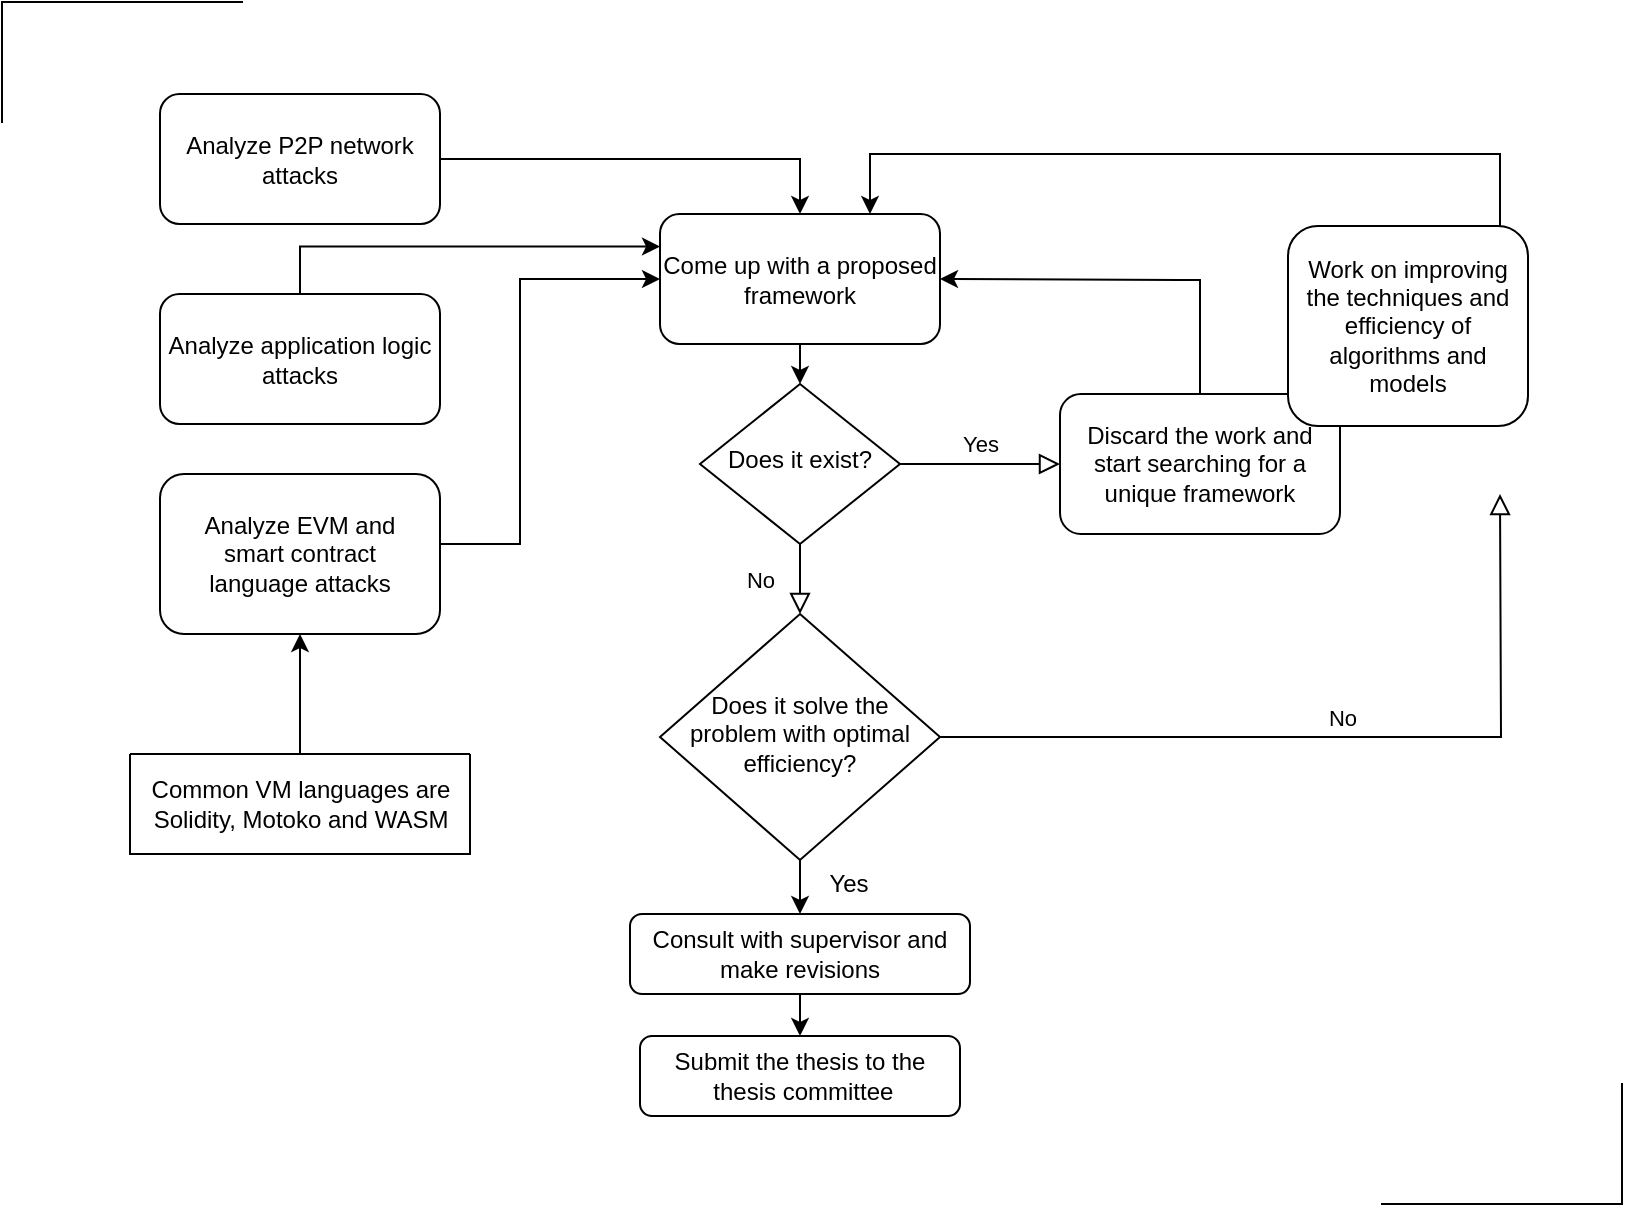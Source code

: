<mxfile version="20.5.1" type="github">
  <diagram id="C5RBs43oDa-KdzZeNtuy" name="Page-1">
    <mxGraphModel dx="1323" dy="736" grid="0" gridSize="10" guides="1" tooltips="1" connect="1" arrows="1" fold="1" page="1" pageScale="1" pageWidth="827" pageHeight="1169" background="#ffffff" math="0" shadow="0">
      <root>
        <mxCell id="WIyWlLk6GJQsqaUBKTNV-0" />
        <mxCell id="WIyWlLk6GJQsqaUBKTNV-1" parent="WIyWlLk6GJQsqaUBKTNV-0" />
        <mxCell id="OZXDzxSU6mgZQKTRvisP-10" style="edgeStyle=orthogonalEdgeStyle;rounded=0;orthogonalLoop=1;jettySize=auto;html=1;exitX=1;exitY=0.5;exitDx=0;exitDy=0;entryX=0.5;entryY=0;entryDx=0;entryDy=0;" parent="WIyWlLk6GJQsqaUBKTNV-1" source="WIyWlLk6GJQsqaUBKTNV-3" target="OZXDzxSU6mgZQKTRvisP-0" edge="1">
          <mxGeometry relative="1" as="geometry" />
        </mxCell>
        <mxCell id="WIyWlLk6GJQsqaUBKTNV-3" value="Analyze P2P network attacks" style="rounded=1;whiteSpace=wrap;html=1;fontSize=12;glass=0;strokeWidth=1;shadow=0;" parent="WIyWlLk6GJQsqaUBKTNV-1" vertex="1">
          <mxGeometry x="86" y="54" width="140" height="65" as="geometry" />
        </mxCell>
        <mxCell id="WIyWlLk6GJQsqaUBKTNV-4" value="No" style="rounded=0;html=1;jettySize=auto;orthogonalLoop=1;fontSize=11;endArrow=block;endFill=0;endSize=8;strokeWidth=1;shadow=0;labelBackgroundColor=none;edgeStyle=orthogonalEdgeStyle;" parent="WIyWlLk6GJQsqaUBKTNV-1" source="WIyWlLk6GJQsqaUBKTNV-6" target="WIyWlLk6GJQsqaUBKTNV-10" edge="1">
          <mxGeometry y="20" relative="1" as="geometry">
            <mxPoint as="offset" />
          </mxGeometry>
        </mxCell>
        <mxCell id="WIyWlLk6GJQsqaUBKTNV-5" value="Yes" style="edgeStyle=orthogonalEdgeStyle;rounded=0;html=1;jettySize=auto;orthogonalLoop=1;fontSize=11;endArrow=block;endFill=0;endSize=8;strokeWidth=1;shadow=0;labelBackgroundColor=none;" parent="WIyWlLk6GJQsqaUBKTNV-1" source="WIyWlLk6GJQsqaUBKTNV-6" target="WIyWlLk6GJQsqaUBKTNV-7" edge="1">
          <mxGeometry y="10" relative="1" as="geometry">
            <mxPoint as="offset" />
          </mxGeometry>
        </mxCell>
        <mxCell id="WIyWlLk6GJQsqaUBKTNV-6" value="Does it exist?" style="rhombus;whiteSpace=wrap;html=1;shadow=0;fontFamily=Helvetica;fontSize=12;align=center;strokeWidth=1;spacing=6;spacingTop=-4;" parent="WIyWlLk6GJQsqaUBKTNV-1" vertex="1">
          <mxGeometry x="356" y="199" width="100" height="80" as="geometry" />
        </mxCell>
        <mxCell id="OZXDzxSU6mgZQKTRvisP-12" style="edgeStyle=orthogonalEdgeStyle;rounded=0;orthogonalLoop=1;jettySize=auto;html=1;entryX=1;entryY=0.5;entryDx=0;entryDy=0;" parent="WIyWlLk6GJQsqaUBKTNV-1" source="WIyWlLk6GJQsqaUBKTNV-7" target="OZXDzxSU6mgZQKTRvisP-0" edge="1">
          <mxGeometry relative="1" as="geometry">
            <mxPoint x="596" y="134" as="targetPoint" />
            <Array as="points">
              <mxPoint x="606" y="147" />
              <mxPoint x="596" y="147" />
            </Array>
          </mxGeometry>
        </mxCell>
        <mxCell id="WIyWlLk6GJQsqaUBKTNV-7" value="Discard the work and start searching for a unique framework" style="rounded=1;whiteSpace=wrap;html=1;fontSize=12;glass=0;strokeWidth=1;shadow=0;" parent="WIyWlLk6GJQsqaUBKTNV-1" vertex="1">
          <mxGeometry x="536" y="204" width="140" height="70" as="geometry" />
        </mxCell>
        <mxCell id="WIyWlLk6GJQsqaUBKTNV-9" value="No" style="edgeStyle=orthogonalEdgeStyle;rounded=0;html=1;jettySize=auto;orthogonalLoop=1;fontSize=11;endArrow=block;endFill=0;endSize=8;strokeWidth=1;shadow=0;labelBackgroundColor=none;" parent="WIyWlLk6GJQsqaUBKTNV-1" source="WIyWlLk6GJQsqaUBKTNV-10" edge="1">
          <mxGeometry y="10" relative="1" as="geometry">
            <mxPoint as="offset" />
            <mxPoint x="756" y="254" as="targetPoint" />
          </mxGeometry>
        </mxCell>
        <mxCell id="CCd8r4N2g3Z1Ng2DEDE9-7" style="edgeStyle=orthogonalEdgeStyle;rounded=0;orthogonalLoop=1;jettySize=auto;html=1;exitX=0.5;exitY=1;exitDx=0;exitDy=0;entryX=0.5;entryY=0;entryDx=0;entryDy=0;" edge="1" parent="WIyWlLk6GJQsqaUBKTNV-1" source="WIyWlLk6GJQsqaUBKTNV-10" target="WIyWlLk6GJQsqaUBKTNV-11">
          <mxGeometry relative="1" as="geometry" />
        </mxCell>
        <mxCell id="WIyWlLk6GJQsqaUBKTNV-10" value="Does it solve the problem with optimal efficiency?" style="rhombus;whiteSpace=wrap;html=1;shadow=0;fontFamily=Helvetica;fontSize=12;align=center;strokeWidth=1;spacing=6;spacingTop=-4;" parent="WIyWlLk6GJQsqaUBKTNV-1" vertex="1">
          <mxGeometry x="336" y="314" width="140" height="123" as="geometry" />
        </mxCell>
        <mxCell id="OZXDzxSU6mgZQKTRvisP-17" value="" style="edgeStyle=orthogonalEdgeStyle;rounded=0;orthogonalLoop=1;jettySize=auto;html=1;" parent="WIyWlLk6GJQsqaUBKTNV-1" source="WIyWlLk6GJQsqaUBKTNV-11" target="OZXDzxSU6mgZQKTRvisP-16" edge="1">
          <mxGeometry relative="1" as="geometry" />
        </mxCell>
        <mxCell id="OZXDzxSU6mgZQKTRvisP-19" style="edgeStyle=orthogonalEdgeStyle;rounded=0;orthogonalLoop=1;jettySize=auto;html=1;exitX=1;exitY=0.5;exitDx=0;exitDy=0;" parent="WIyWlLk6GJQsqaUBKTNV-1" source="WIyWlLk6GJQsqaUBKTNV-11" edge="1">
          <mxGeometry relative="1" as="geometry">
            <mxPoint x="476.167" y="493.833" as="targetPoint" />
          </mxGeometry>
        </mxCell>
        <mxCell id="WIyWlLk6GJQsqaUBKTNV-11" value="Consult with supervisor and make revisions" style="rounded=1;whiteSpace=wrap;html=1;fontSize=12;glass=0;strokeWidth=1;shadow=0;" parent="WIyWlLk6GJQsqaUBKTNV-1" vertex="1">
          <mxGeometry x="321" y="464" width="170" height="40" as="geometry" />
        </mxCell>
        <mxCell id="OZXDzxSU6mgZQKTRvisP-14" style="edgeStyle=orthogonalEdgeStyle;rounded=0;orthogonalLoop=1;jettySize=auto;html=1;entryX=0.75;entryY=0;entryDx=0;entryDy=0;" parent="WIyWlLk6GJQsqaUBKTNV-1" target="OZXDzxSU6mgZQKTRvisP-0" edge="1">
          <mxGeometry relative="1" as="geometry">
            <mxPoint x="506" y="74" as="targetPoint" />
            <Array as="points">
              <mxPoint x="756" y="84" />
              <mxPoint x="441" y="84" />
            </Array>
            <mxPoint x="756" y="154" as="sourcePoint" />
          </mxGeometry>
        </mxCell>
        <mxCell id="WIyWlLk6GJQsqaUBKTNV-12" value="Work on improving the techniques and efficiency of algorithms and models" style="rounded=1;whiteSpace=wrap;html=1;fontSize=12;glass=0;strokeWidth=1;shadow=0;" parent="WIyWlLk6GJQsqaUBKTNV-1" vertex="1">
          <mxGeometry x="650" y="120" width="120" height="100" as="geometry" />
        </mxCell>
        <mxCell id="OZXDzxSU6mgZQKTRvisP-11" style="edgeStyle=orthogonalEdgeStyle;rounded=0;orthogonalLoop=1;jettySize=auto;html=1;exitX=0.5;exitY=1;exitDx=0;exitDy=0;entryX=0.5;entryY=0;entryDx=0;entryDy=0;" parent="WIyWlLk6GJQsqaUBKTNV-1" source="OZXDzxSU6mgZQKTRvisP-0" target="WIyWlLk6GJQsqaUBKTNV-6" edge="1">
          <mxGeometry relative="1" as="geometry" />
        </mxCell>
        <mxCell id="OZXDzxSU6mgZQKTRvisP-0" value="Come up with a proposed framework" style="rounded=1;whiteSpace=wrap;html=1;fontSize=12;glass=0;strokeWidth=1;shadow=0;" parent="WIyWlLk6GJQsqaUBKTNV-1" vertex="1">
          <mxGeometry x="336" y="114" width="140" height="65" as="geometry" />
        </mxCell>
        <mxCell id="OZXDzxSU6mgZQKTRvisP-5" style="edgeStyle=orthogonalEdgeStyle;rounded=0;orthogonalLoop=1;jettySize=auto;html=1;exitX=0.5;exitY=0;exitDx=0;exitDy=0;entryX=0;entryY=0.25;entryDx=0;entryDy=0;" parent="WIyWlLk6GJQsqaUBKTNV-1" source="OZXDzxSU6mgZQKTRvisP-3" target="OZXDzxSU6mgZQKTRvisP-0" edge="1">
          <mxGeometry relative="1" as="geometry">
            <mxPoint x="266" y="134" as="targetPoint" />
            <Array as="points">
              <mxPoint x="156" y="130" />
            </Array>
          </mxGeometry>
        </mxCell>
        <mxCell id="OZXDzxSU6mgZQKTRvisP-3" value="Analyze application logic attacks" style="rounded=1;whiteSpace=wrap;html=1;fontSize=12;glass=0;strokeWidth=1;shadow=0;" parent="WIyWlLk6GJQsqaUBKTNV-1" vertex="1">
          <mxGeometry x="86" y="154" width="140" height="65" as="geometry" />
        </mxCell>
        <mxCell id="OZXDzxSU6mgZQKTRvisP-9" value="" style="edgeStyle=orthogonalEdgeStyle;rounded=0;orthogonalLoop=1;jettySize=auto;html=1;entryX=0;entryY=0.5;entryDx=0;entryDy=0;" parent="WIyWlLk6GJQsqaUBKTNV-1" source="OZXDzxSU6mgZQKTRvisP-7" target="OZXDzxSU6mgZQKTRvisP-0" edge="1">
          <mxGeometry relative="1" as="geometry">
            <mxPoint x="266" y="154" as="targetPoint" />
            <Array as="points">
              <mxPoint x="266" y="279" />
              <mxPoint x="266" y="147" />
            </Array>
          </mxGeometry>
        </mxCell>
        <mxCell id="OZXDzxSU6mgZQKTRvisP-7" value="Analyze EVM and &lt;br&gt;smart contract &lt;br&gt;language attacks" style="rounded=1;whiteSpace=wrap;html=1;fontSize=12;glass=0;strokeWidth=1;shadow=0;" parent="WIyWlLk6GJQsqaUBKTNV-1" vertex="1">
          <mxGeometry x="86" y="244" width="140" height="80" as="geometry" />
        </mxCell>
        <mxCell id="OZXDzxSU6mgZQKTRvisP-16" value="Submit the thesis to the&lt;br&gt;&amp;nbsp;thesis committee" style="rounded=1;whiteSpace=wrap;html=1;glass=0;strokeWidth=1;shadow=0;" parent="WIyWlLk6GJQsqaUBKTNV-1" vertex="1">
          <mxGeometry x="326" y="525" width="160" height="40" as="geometry" />
        </mxCell>
        <mxCell id="OZXDzxSU6mgZQKTRvisP-18" value="Yes" style="text;html=1;align=center;verticalAlign=middle;resizable=0;points=[];autosize=1;strokeColor=none;fillColor=none;" parent="WIyWlLk6GJQsqaUBKTNV-1" vertex="1">
          <mxGeometry x="410" y="434" width="40" height="30" as="geometry" />
        </mxCell>
        <mxCell id="CCd8r4N2g3Z1Ng2DEDE9-2" value="" style="edgeStyle=orthogonalEdgeStyle;rounded=0;orthogonalLoop=1;jettySize=auto;html=1;" edge="1" parent="WIyWlLk6GJQsqaUBKTNV-1" source="CCd8r4N2g3Z1Ng2DEDE9-1" target="OZXDzxSU6mgZQKTRvisP-7">
          <mxGeometry relative="1" as="geometry" />
        </mxCell>
        <mxCell id="CCd8r4N2g3Z1Ng2DEDE9-1" value="" style="swimlane;startSize=0;" vertex="1" parent="WIyWlLk6GJQsqaUBKTNV-1">
          <mxGeometry x="71" y="384" width="170" height="50" as="geometry" />
        </mxCell>
        <mxCell id="CCd8r4N2g3Z1Ng2DEDE9-3" value="Common VM languages are &lt;br&gt;Solidity, Motoko and WASM" style="text;html=1;align=center;verticalAlign=middle;resizable=0;points=[];autosize=1;strokeColor=none;fillColor=none;" vertex="1" parent="CCd8r4N2g3Z1Ng2DEDE9-1">
          <mxGeometry y="5" width="170" height="40" as="geometry" />
        </mxCell>
        <mxCell id="CCd8r4N2g3Z1Ng2DEDE9-4" value="" style="shape=partialRectangle;whiteSpace=wrap;html=1;bottom=0;right=0;fillColor=none;" vertex="1" parent="WIyWlLk6GJQsqaUBKTNV-1">
          <mxGeometry x="7" y="8" width="120" height="60" as="geometry" />
        </mxCell>
        <mxCell id="CCd8r4N2g3Z1Ng2DEDE9-5" value="" style="shape=partialRectangle;whiteSpace=wrap;html=1;top=0;left=0;fillColor=none;" vertex="1" parent="WIyWlLk6GJQsqaUBKTNV-1">
          <mxGeometry x="697" y="549" width="120" height="60" as="geometry" />
        </mxCell>
      </root>
    </mxGraphModel>
  </diagram>
</mxfile>
